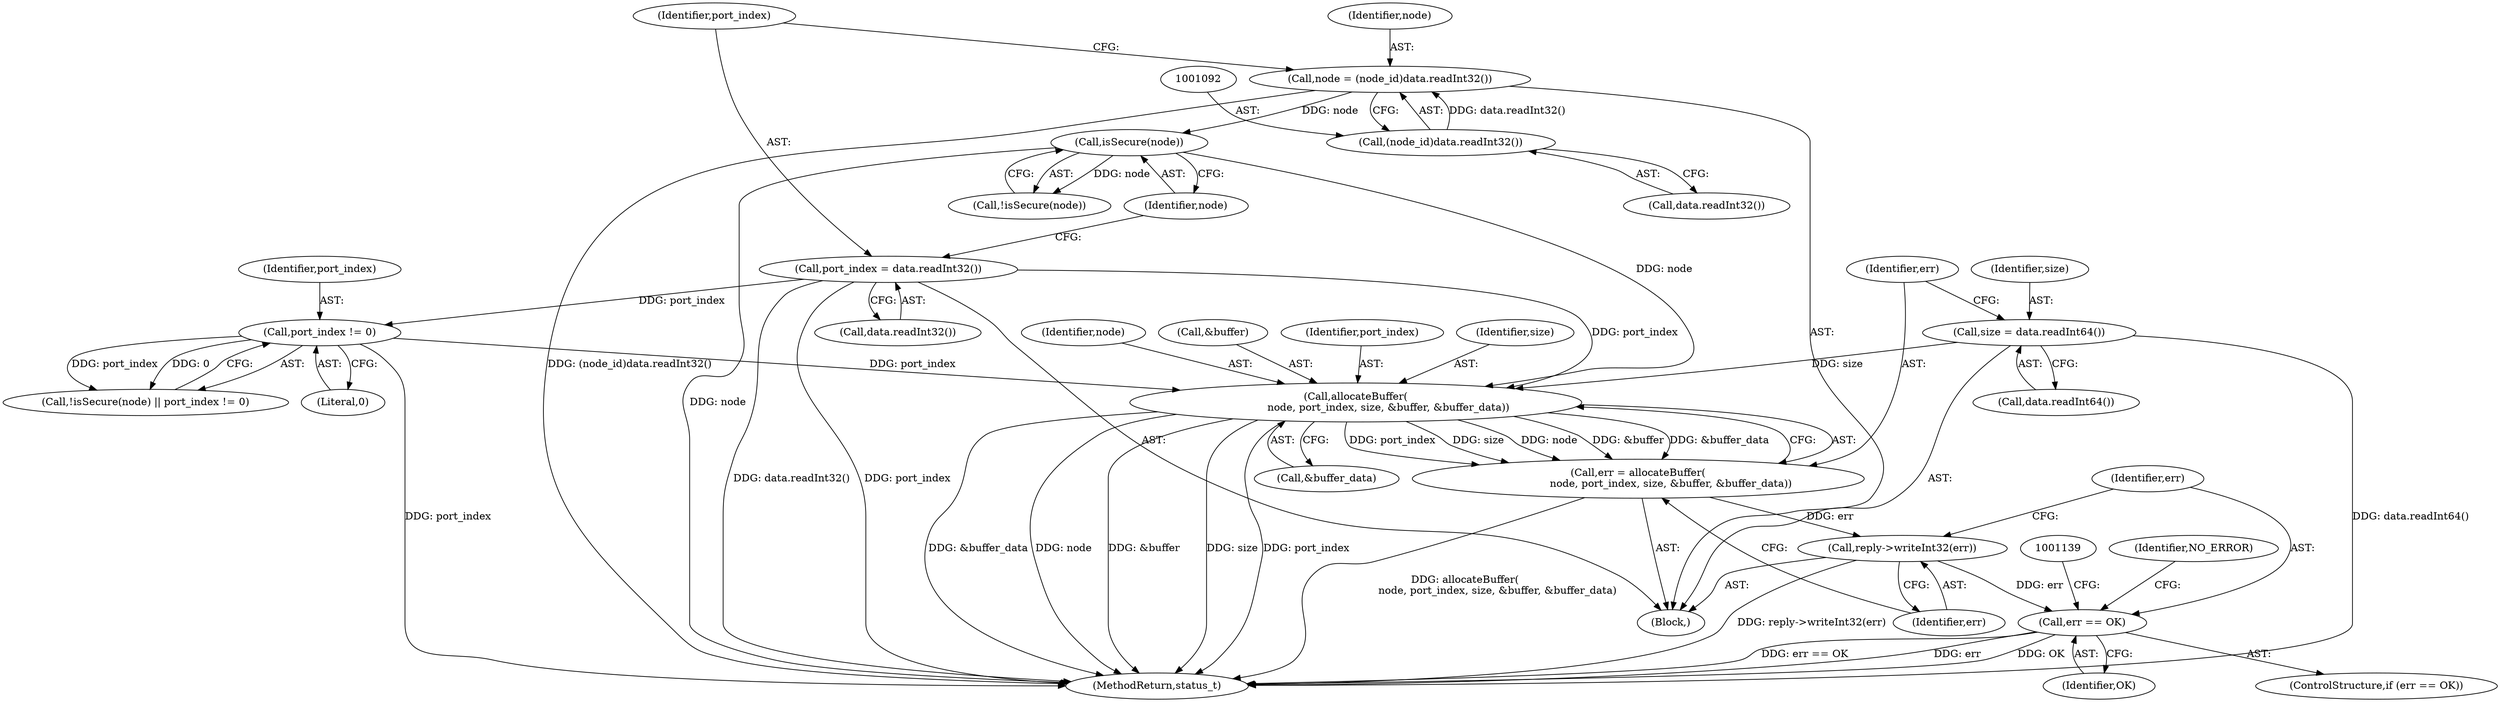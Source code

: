 digraph "0_Android_0bb5ced60304da7f61478ffd359e7ba65d72f181@API" {
"1001122" [label="(Call,allocateBuffer(\n                    node, port_index, size, &buffer, &buffer_data))"];
"1001101" [label="(Call,isSecure(node))"];
"1001089" [label="(Call,node = (node_id)data.readInt32())"];
"1001091" [label="(Call,(node_id)data.readInt32())"];
"1001103" [label="(Call,port_index != 0)"];
"1001095" [label="(Call,port_index = data.readInt32())"];
"1001114" [label="(Call,size = data.readInt64())"];
"1001120" [label="(Call,err = allocateBuffer(\n                    node, port_index, size, &buffer, &buffer_data))"];
"1001130" [label="(Call,reply->writeInt32(err))"];
"1001133" [label="(Call,err == OK)"];
"1001126" [label="(Call,&buffer)"];
"1001091" [label="(Call,(node_id)data.readInt32())"];
"1001131" [label="(Identifier,err)"];
"1001124" [label="(Identifier,port_index)"];
"1001100" [label="(Call,!isSecure(node))"];
"1001114" [label="(Call,size = data.readInt64())"];
"1001103" [label="(Call,port_index != 0)"];
"1001132" [label="(ControlStructure,if (err == OK))"];
"1001105" [label="(Literal,0)"];
"1001115" [label="(Identifier,size)"];
"1001096" [label="(Identifier,port_index)"];
"1001104" [label="(Identifier,port_index)"];
"1001130" [label="(Call,reply->writeInt32(err))"];
"1001120" [label="(Call,err = allocateBuffer(\n                    node, port_index, size, &buffer, &buffer_data))"];
"1001125" [label="(Identifier,size)"];
"1001093" [label="(Call,data.readInt32())"];
"1001146" [label="(Identifier,NO_ERROR)"];
"1001083" [label="(Block,)"];
"1001135" [label="(Identifier,OK)"];
"1001090" [label="(Identifier,node)"];
"1001116" [label="(Call,data.readInt64())"];
"1001101" [label="(Call,isSecure(node))"];
"1001122" [label="(Call,allocateBuffer(\n                    node, port_index, size, &buffer, &buffer_data))"];
"1001123" [label="(Identifier,node)"];
"1001097" [label="(Call,data.readInt32())"];
"1001128" [label="(Call,&buffer_data)"];
"1001099" [label="(Call,!isSecure(node) || port_index != 0)"];
"1001133" [label="(Call,err == OK)"];
"1001134" [label="(Identifier,err)"];
"1001089" [label="(Call,node = (node_id)data.readInt32())"];
"1001102" [label="(Identifier,node)"];
"1001121" [label="(Identifier,err)"];
"1001095" [label="(Call,port_index = data.readInt32())"];
"1001353" [label="(MethodReturn,status_t)"];
"1001122" -> "1001120"  [label="AST: "];
"1001122" -> "1001128"  [label="CFG: "];
"1001123" -> "1001122"  [label="AST: "];
"1001124" -> "1001122"  [label="AST: "];
"1001125" -> "1001122"  [label="AST: "];
"1001126" -> "1001122"  [label="AST: "];
"1001128" -> "1001122"  [label="AST: "];
"1001120" -> "1001122"  [label="CFG: "];
"1001122" -> "1001353"  [label="DDG: port_index"];
"1001122" -> "1001353"  [label="DDG: node"];
"1001122" -> "1001353"  [label="DDG: &buffer_data"];
"1001122" -> "1001353"  [label="DDG: &buffer"];
"1001122" -> "1001353"  [label="DDG: size"];
"1001122" -> "1001120"  [label="DDG: port_index"];
"1001122" -> "1001120"  [label="DDG: size"];
"1001122" -> "1001120"  [label="DDG: node"];
"1001122" -> "1001120"  [label="DDG: &buffer"];
"1001122" -> "1001120"  [label="DDG: &buffer_data"];
"1001101" -> "1001122"  [label="DDG: node"];
"1001103" -> "1001122"  [label="DDG: port_index"];
"1001095" -> "1001122"  [label="DDG: port_index"];
"1001114" -> "1001122"  [label="DDG: size"];
"1001101" -> "1001100"  [label="AST: "];
"1001101" -> "1001102"  [label="CFG: "];
"1001102" -> "1001101"  [label="AST: "];
"1001100" -> "1001101"  [label="CFG: "];
"1001101" -> "1001353"  [label="DDG: node"];
"1001101" -> "1001100"  [label="DDG: node"];
"1001089" -> "1001101"  [label="DDG: node"];
"1001089" -> "1001083"  [label="AST: "];
"1001089" -> "1001091"  [label="CFG: "];
"1001090" -> "1001089"  [label="AST: "];
"1001091" -> "1001089"  [label="AST: "];
"1001096" -> "1001089"  [label="CFG: "];
"1001089" -> "1001353"  [label="DDG: (node_id)data.readInt32()"];
"1001091" -> "1001089"  [label="DDG: data.readInt32()"];
"1001091" -> "1001093"  [label="CFG: "];
"1001092" -> "1001091"  [label="AST: "];
"1001093" -> "1001091"  [label="AST: "];
"1001103" -> "1001099"  [label="AST: "];
"1001103" -> "1001105"  [label="CFG: "];
"1001104" -> "1001103"  [label="AST: "];
"1001105" -> "1001103"  [label="AST: "];
"1001099" -> "1001103"  [label="CFG: "];
"1001103" -> "1001353"  [label="DDG: port_index"];
"1001103" -> "1001099"  [label="DDG: port_index"];
"1001103" -> "1001099"  [label="DDG: 0"];
"1001095" -> "1001103"  [label="DDG: port_index"];
"1001095" -> "1001083"  [label="AST: "];
"1001095" -> "1001097"  [label="CFG: "];
"1001096" -> "1001095"  [label="AST: "];
"1001097" -> "1001095"  [label="AST: "];
"1001102" -> "1001095"  [label="CFG: "];
"1001095" -> "1001353"  [label="DDG: data.readInt32()"];
"1001095" -> "1001353"  [label="DDG: port_index"];
"1001114" -> "1001083"  [label="AST: "];
"1001114" -> "1001116"  [label="CFG: "];
"1001115" -> "1001114"  [label="AST: "];
"1001116" -> "1001114"  [label="AST: "];
"1001121" -> "1001114"  [label="CFG: "];
"1001114" -> "1001353"  [label="DDG: data.readInt64()"];
"1001120" -> "1001083"  [label="AST: "];
"1001121" -> "1001120"  [label="AST: "];
"1001131" -> "1001120"  [label="CFG: "];
"1001120" -> "1001353"  [label="DDG: allocateBuffer(\n                    node, port_index, size, &buffer, &buffer_data)"];
"1001120" -> "1001130"  [label="DDG: err"];
"1001130" -> "1001083"  [label="AST: "];
"1001130" -> "1001131"  [label="CFG: "];
"1001131" -> "1001130"  [label="AST: "];
"1001134" -> "1001130"  [label="CFG: "];
"1001130" -> "1001353"  [label="DDG: reply->writeInt32(err)"];
"1001130" -> "1001133"  [label="DDG: err"];
"1001133" -> "1001132"  [label="AST: "];
"1001133" -> "1001135"  [label="CFG: "];
"1001134" -> "1001133"  [label="AST: "];
"1001135" -> "1001133"  [label="AST: "];
"1001139" -> "1001133"  [label="CFG: "];
"1001146" -> "1001133"  [label="CFG: "];
"1001133" -> "1001353"  [label="DDG: err"];
"1001133" -> "1001353"  [label="DDG: OK"];
"1001133" -> "1001353"  [label="DDG: err == OK"];
}
